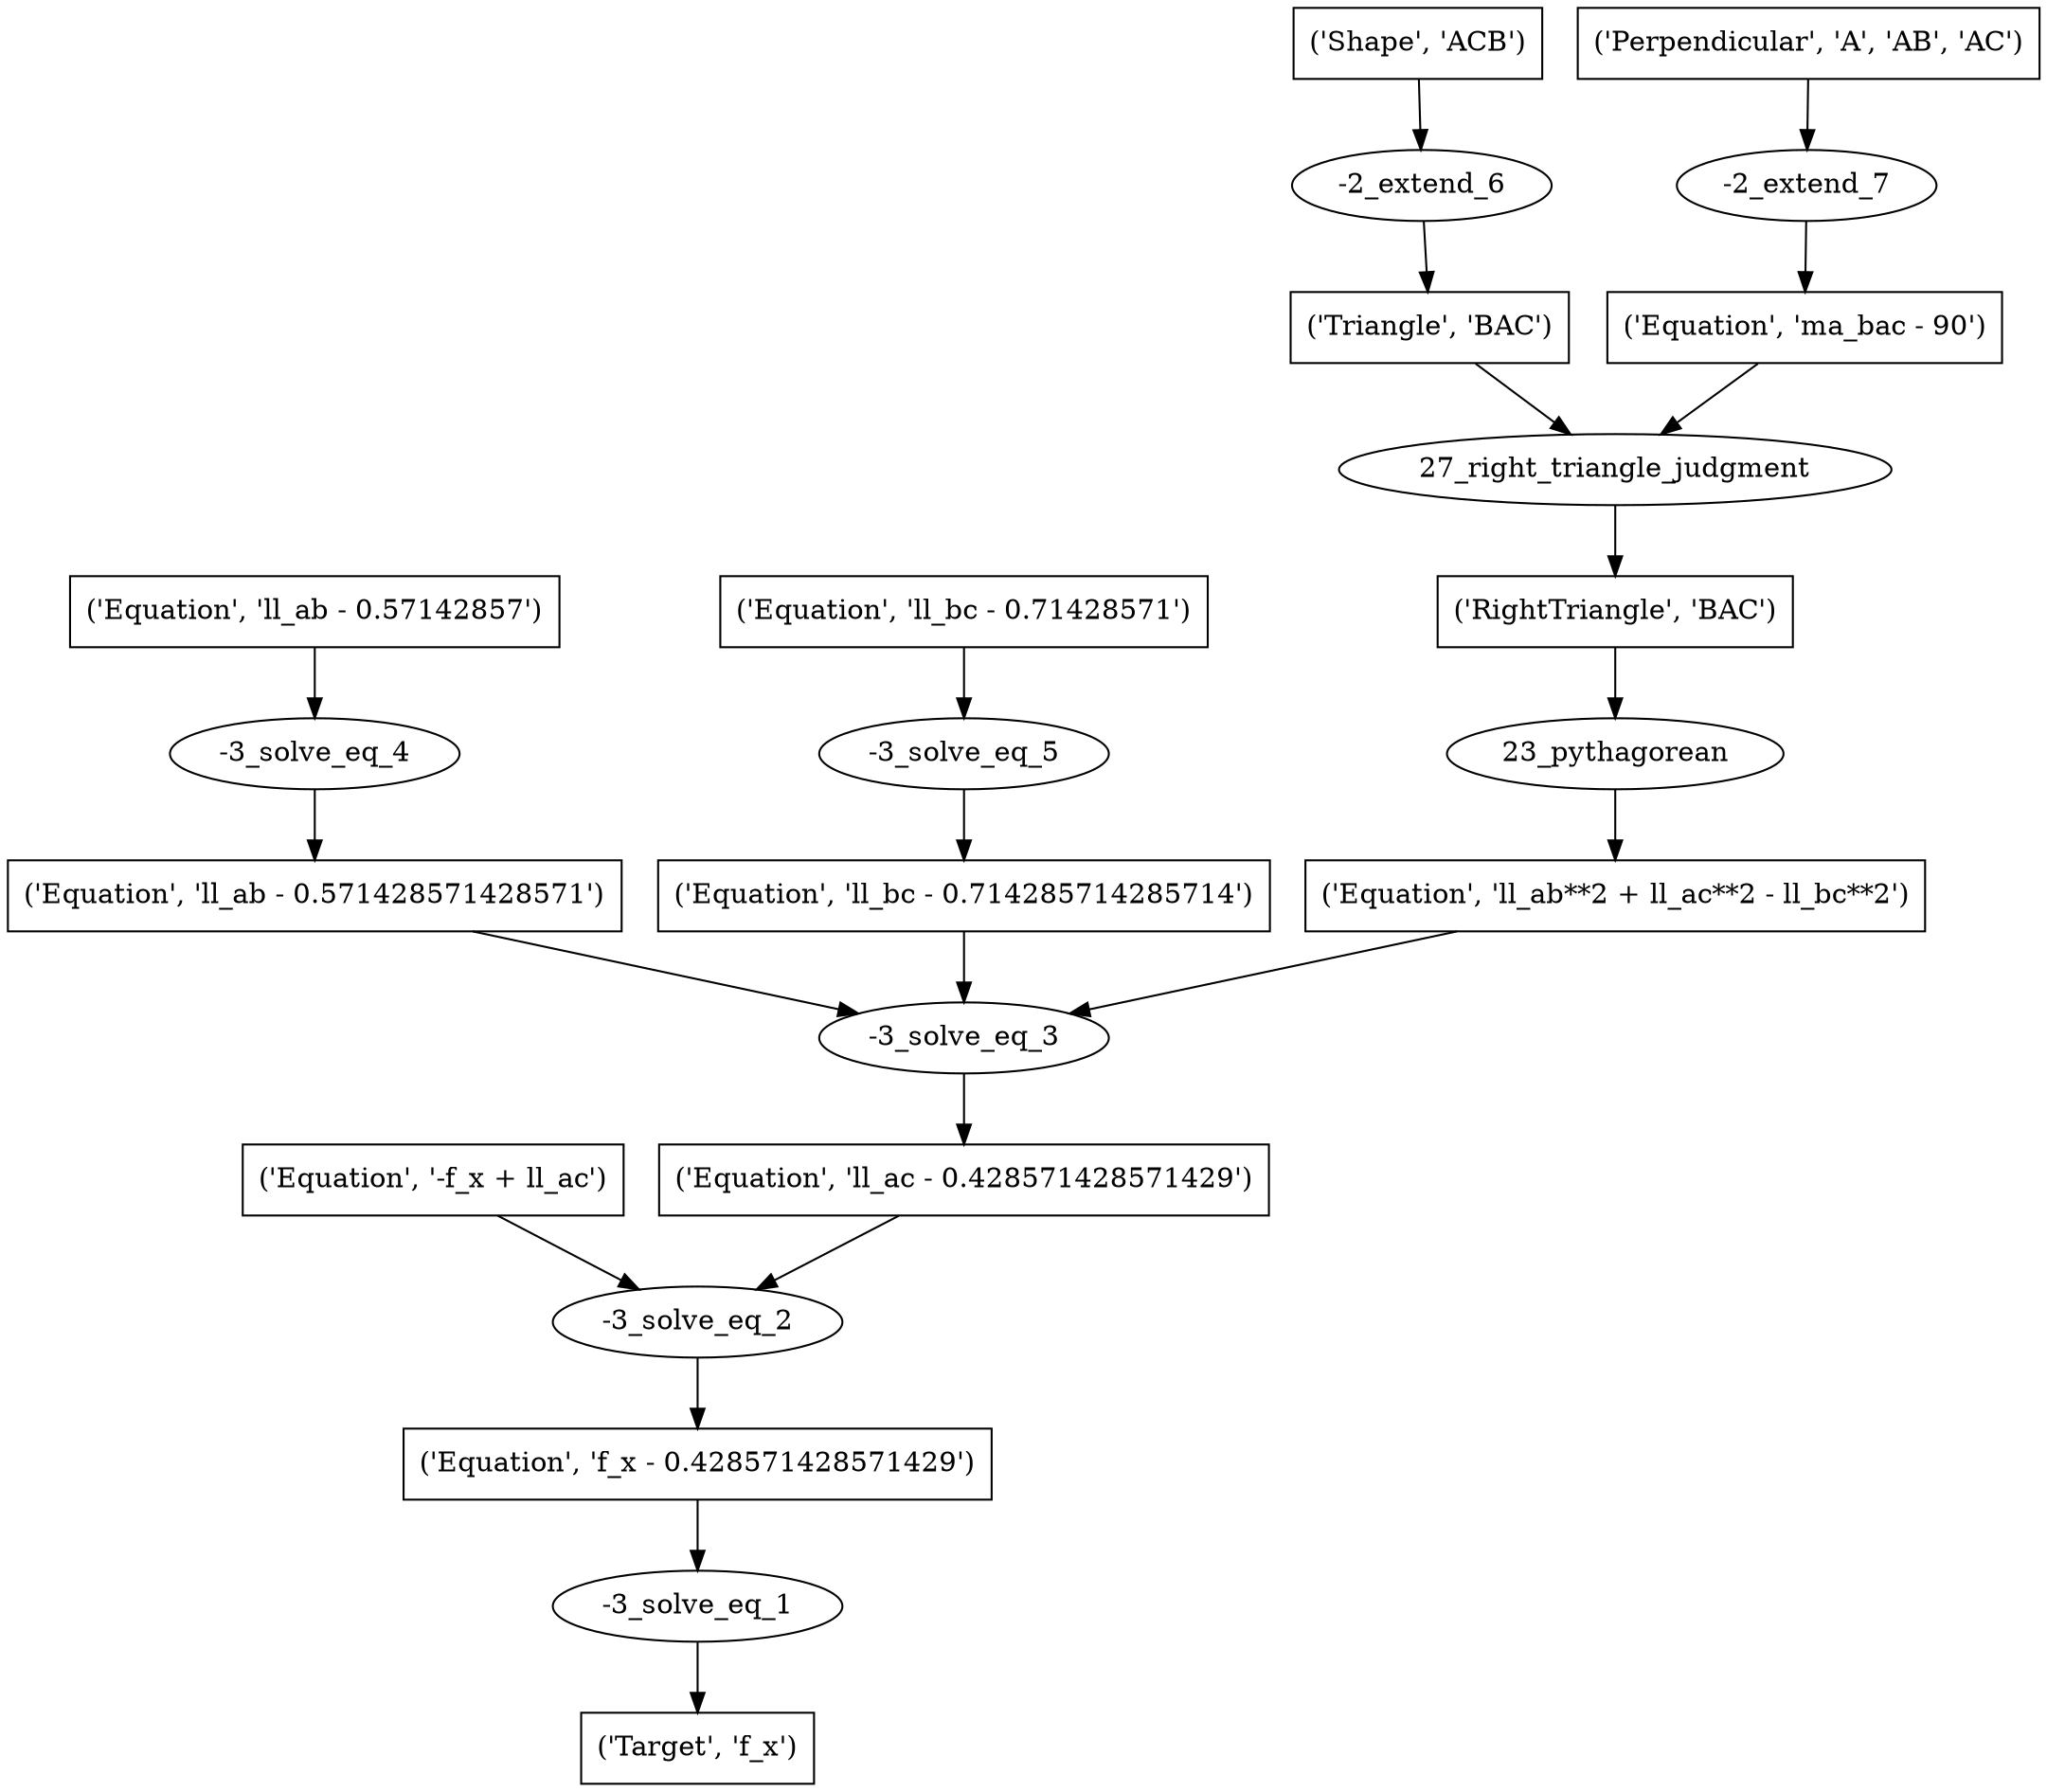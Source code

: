 digraph 4 {
	0 [label="('Target', 'f_x')" shape=box]
	1 [label="-3_solve_eq_1"]
	1 -> 0
	2 [label="('Equation', 'f_x - 0.428571428571429')" shape=box]
	2 -> 1
	3 [label="-3_solve_eq_2"]
	3 -> 2
	4 [label="('Equation', '-f_x + ll_ac')" shape=box]
	4 -> 3
	5 [label="('Equation', 'll_ac - 0.428571428571429')" shape=box]
	5 -> 3
	6 [label="-3_solve_eq_3"]
	6 -> 5
	7 [label="('Equation', 'll_ab - 0.571428571428571')" shape=box]
	7 -> 6
	8 [label="('Equation', 'll_bc - 0.714285714285714')" shape=box]
	8 -> 6
	9 [label="('Equation', 'll_ab**2 + ll_ac**2 - ll_bc**2')" shape=box]
	9 -> 6
	10 [label="-3_solve_eq_4"]
	10 -> 7
	11 [label="('Equation', 'll_ab - 0.57142857')" shape=box]
	11 -> 10
	12 [label="-3_solve_eq_5"]
	12 -> 8
	13 [label="('Equation', 'll_bc - 0.71428571')" shape=box]
	13 -> 12
	14 [label="23_pythagorean"]
	14 -> 9
	15 [label="('RightTriangle', 'BAC')" shape=box]
	15 -> 14
	16 [label="27_right_triangle_judgment"]
	16 -> 15
	17 [label="('Triangle', 'BAC')" shape=box]
	17 -> 16
	18 [label="('Equation', 'ma_bac - 90')" shape=box]
	18 -> 16
	19 [label="-2_extend_6"]
	19 -> 17
	20 [label="('Shape', 'ACB')" shape=box]
	20 -> 19
	21 [label="-2_extend_7"]
	21 -> 18
	22 [label="('Perpendicular', 'A', 'AB', 'AC')" shape=box]
	22 -> 21
}

